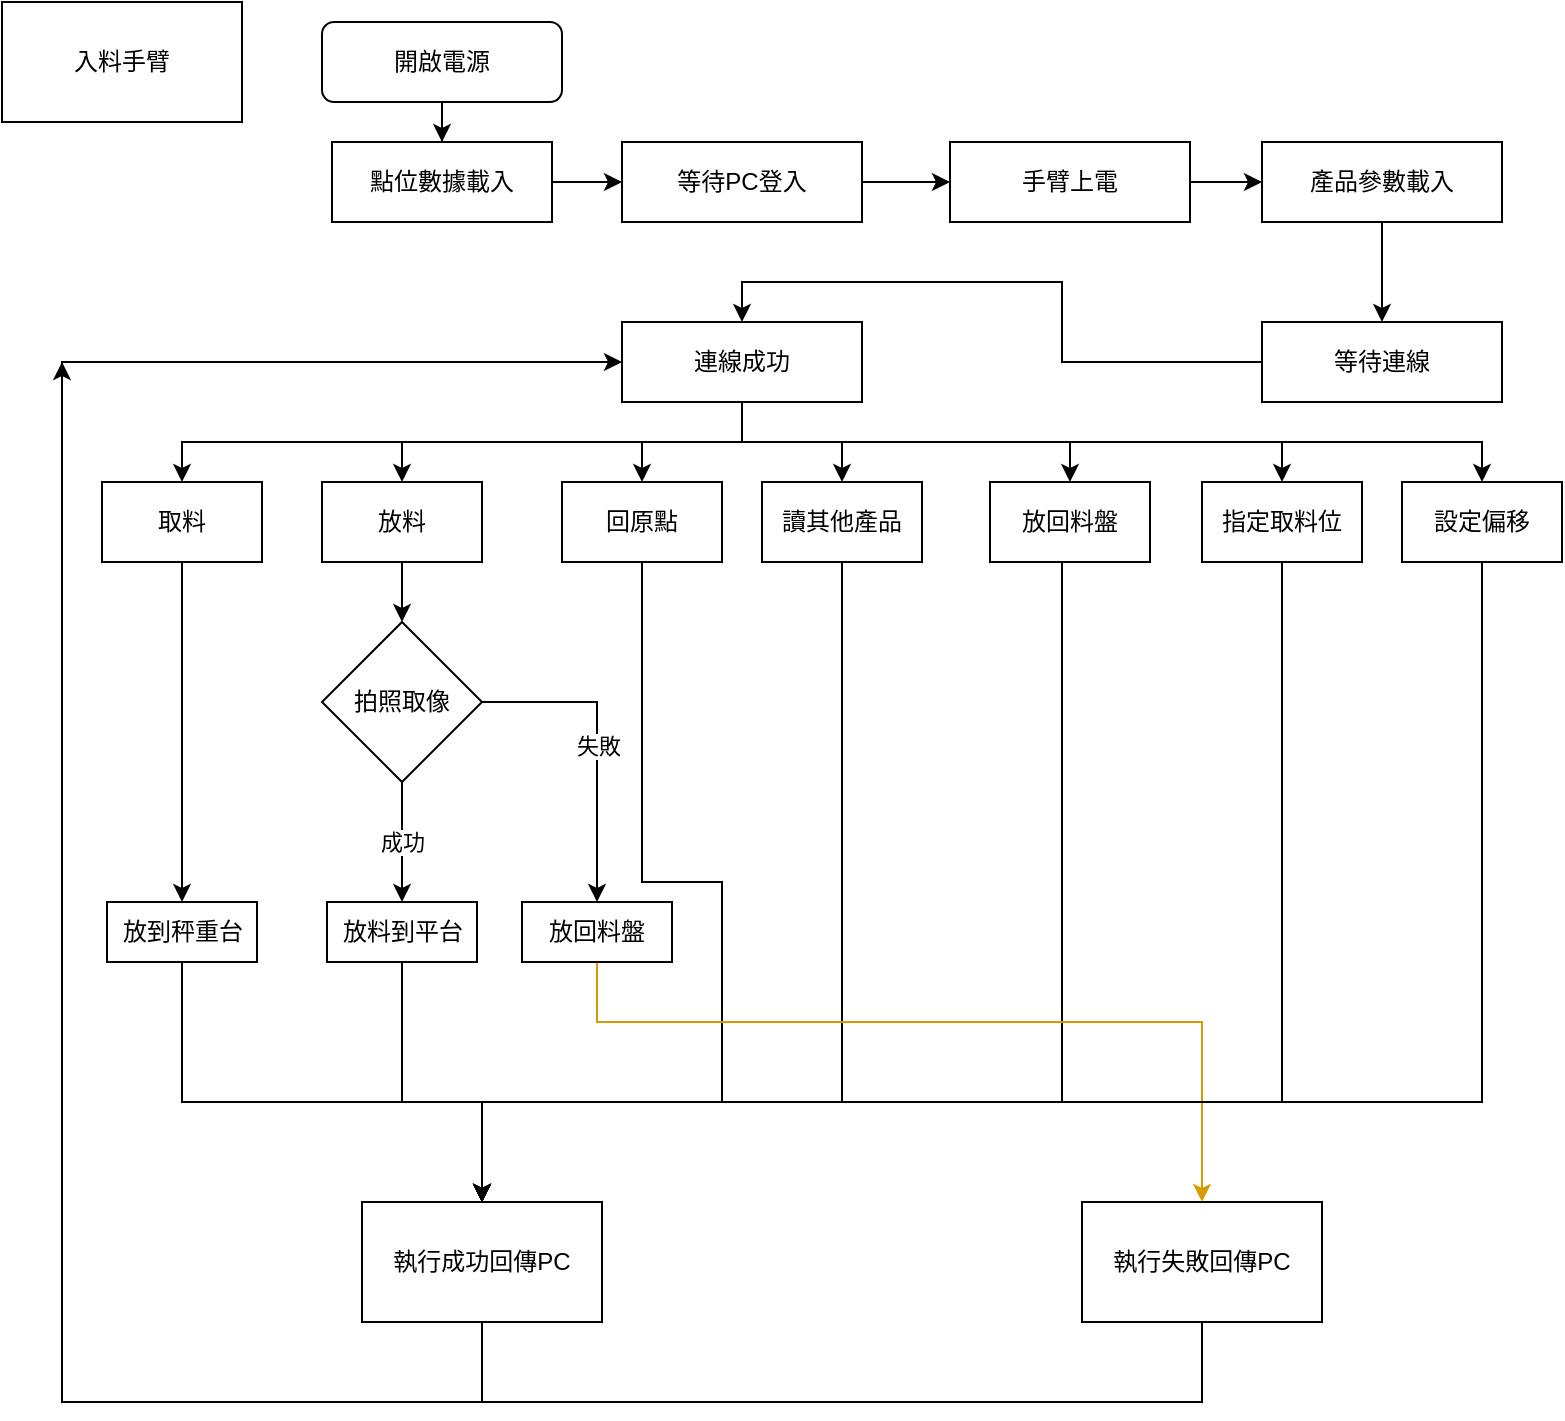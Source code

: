 <mxfile version="23.1.8" type="github">
  <diagram id="C5RBs43oDa-KdzZeNtuy" name="Page-1">
    <mxGraphModel dx="1050" dy="530" grid="1" gridSize="10" guides="1" tooltips="1" connect="1" arrows="1" fold="1" page="1" pageScale="1" pageWidth="827" pageHeight="1169" math="0" shadow="0">
      <root>
        <mxCell id="WIyWlLk6GJQsqaUBKTNV-0" />
        <mxCell id="WIyWlLk6GJQsqaUBKTNV-1" parent="WIyWlLk6GJQsqaUBKTNV-0" />
        <mxCell id="h3wy3HksXLd2l_CeTm2d-72" style="edgeStyle=orthogonalEdgeStyle;rounded=0;orthogonalLoop=1;jettySize=auto;html=1;entryX=0.5;entryY=0;entryDx=0;entryDy=0;" parent="WIyWlLk6GJQsqaUBKTNV-1" source="WIyWlLk6GJQsqaUBKTNV-3" target="h3wy3HksXLd2l_CeTm2d-71" edge="1">
          <mxGeometry relative="1" as="geometry" />
        </mxCell>
        <mxCell id="WIyWlLk6GJQsqaUBKTNV-3" value="開啟電源" style="rounded=1;whiteSpace=wrap;html=1;fontSize=12;glass=0;strokeWidth=1;shadow=0;" parent="WIyWlLk6GJQsqaUBKTNV-1" vertex="1">
          <mxGeometry x="160" y="10" width="120" height="40" as="geometry" />
        </mxCell>
        <mxCell id="h3wy3HksXLd2l_CeTm2d-15" value="" style="edgeStyle=orthogonalEdgeStyle;rounded=0;orthogonalLoop=1;jettySize=auto;html=1;" parent="WIyWlLk6GJQsqaUBKTNV-1" source="h3wy3HksXLd2l_CeTm2d-0" target="h3wy3HksXLd2l_CeTm2d-13" edge="1">
          <mxGeometry relative="1" as="geometry" />
        </mxCell>
        <mxCell id="h3wy3HksXLd2l_CeTm2d-0" value="等待PC登入" style="rounded=0;whiteSpace=wrap;html=1;" parent="WIyWlLk6GJQsqaUBKTNV-1" vertex="1">
          <mxGeometry x="310" y="70" width="120" height="40" as="geometry" />
        </mxCell>
        <mxCell id="h3wy3HksXLd2l_CeTm2d-69" value="" style="edgeStyle=orthogonalEdgeStyle;rounded=0;orthogonalLoop=1;jettySize=auto;html=1;" parent="WIyWlLk6GJQsqaUBKTNV-1" source="h3wy3HksXLd2l_CeTm2d-13" target="h3wy3HksXLd2l_CeTm2d-68" edge="1">
          <mxGeometry relative="1" as="geometry" />
        </mxCell>
        <mxCell id="h3wy3HksXLd2l_CeTm2d-13" value="手臂上電" style="rounded=0;whiteSpace=wrap;html=1;" parent="WIyWlLk6GJQsqaUBKTNV-1" vertex="1">
          <mxGeometry x="474" y="70" width="120" height="40" as="geometry" />
        </mxCell>
        <mxCell id="t9_P3x3vjHC5aABz5pYT-3" style="edgeStyle=orthogonalEdgeStyle;rounded=0;orthogonalLoop=1;jettySize=auto;html=1;entryX=0.5;entryY=0;entryDx=0;entryDy=0;" parent="WIyWlLk6GJQsqaUBKTNV-1" source="h3wy3HksXLd2l_CeTm2d-68" target="t9_P3x3vjHC5aABz5pYT-1" edge="1">
          <mxGeometry relative="1" as="geometry" />
        </mxCell>
        <mxCell id="h3wy3HksXLd2l_CeTm2d-68" value="產品參數載入" style="rounded=0;whiteSpace=wrap;html=1;" parent="WIyWlLk6GJQsqaUBKTNV-1" vertex="1">
          <mxGeometry x="630" y="70" width="120" height="40" as="geometry" />
        </mxCell>
        <mxCell id="t9_P3x3vjHC5aABz5pYT-0" style="edgeStyle=orthogonalEdgeStyle;rounded=0;orthogonalLoop=1;jettySize=auto;html=1;entryX=0;entryY=0.5;entryDx=0;entryDy=0;" parent="WIyWlLk6GJQsqaUBKTNV-1" source="h3wy3HksXLd2l_CeTm2d-71" target="h3wy3HksXLd2l_CeTm2d-0" edge="1">
          <mxGeometry relative="1" as="geometry" />
        </mxCell>
        <mxCell id="h3wy3HksXLd2l_CeTm2d-71" value="點位數據載入" style="rounded=0;whiteSpace=wrap;html=1;" parent="WIyWlLk6GJQsqaUBKTNV-1" vertex="1">
          <mxGeometry x="165" y="70" width="110" height="40" as="geometry" />
        </mxCell>
        <mxCell id="MqYh8-qySRi6QhNfX3zY-9" style="edgeStyle=orthogonalEdgeStyle;rounded=0;orthogonalLoop=1;jettySize=auto;html=1;entryX=0.5;entryY=0;entryDx=0;entryDy=0;" edge="1" parent="WIyWlLk6GJQsqaUBKTNV-1" source="h3wy3HksXLd2l_CeTm2d-80" target="MqYh8-qySRi6QhNfX3zY-1">
          <mxGeometry relative="1" as="geometry">
            <mxPoint x="360" y="220" as="targetPoint" />
            <Array as="points">
              <mxPoint x="370" y="220" />
              <mxPoint x="90" y="220" />
            </Array>
          </mxGeometry>
        </mxCell>
        <mxCell id="MqYh8-qySRi6QhNfX3zY-10" style="edgeStyle=orthogonalEdgeStyle;rounded=0;orthogonalLoop=1;jettySize=auto;html=1;entryX=0.5;entryY=0;entryDx=0;entryDy=0;" edge="1" parent="WIyWlLk6GJQsqaUBKTNV-1" source="h3wy3HksXLd2l_CeTm2d-80" target="MqYh8-qySRi6QhNfX3zY-2">
          <mxGeometry relative="1" as="geometry">
            <Array as="points">
              <mxPoint x="370" y="220" />
              <mxPoint x="200" y="220" />
            </Array>
          </mxGeometry>
        </mxCell>
        <mxCell id="MqYh8-qySRi6QhNfX3zY-11" style="edgeStyle=orthogonalEdgeStyle;rounded=0;orthogonalLoop=1;jettySize=auto;html=1;exitX=0.5;exitY=1;exitDx=0;exitDy=0;entryX=0.5;entryY=0;entryDx=0;entryDy=0;" edge="1" parent="WIyWlLk6GJQsqaUBKTNV-1" source="h3wy3HksXLd2l_CeTm2d-80" target="MqYh8-qySRi6QhNfX3zY-3">
          <mxGeometry relative="1" as="geometry" />
        </mxCell>
        <mxCell id="MqYh8-qySRi6QhNfX3zY-12" style="edgeStyle=orthogonalEdgeStyle;rounded=0;orthogonalLoop=1;jettySize=auto;html=1;entryX=0.5;entryY=0;entryDx=0;entryDy=0;" edge="1" parent="WIyWlLk6GJQsqaUBKTNV-1" source="h3wy3HksXLd2l_CeTm2d-80" target="MqYh8-qySRi6QhNfX3zY-4">
          <mxGeometry relative="1" as="geometry" />
        </mxCell>
        <mxCell id="MqYh8-qySRi6QhNfX3zY-13" style="edgeStyle=orthogonalEdgeStyle;rounded=0;orthogonalLoop=1;jettySize=auto;html=1;entryX=0.5;entryY=0;entryDx=0;entryDy=0;" edge="1" parent="WIyWlLk6GJQsqaUBKTNV-1" source="h3wy3HksXLd2l_CeTm2d-80" target="MqYh8-qySRi6QhNfX3zY-6">
          <mxGeometry relative="1" as="geometry">
            <Array as="points">
              <mxPoint x="370" y="220" />
              <mxPoint x="534" y="220" />
            </Array>
          </mxGeometry>
        </mxCell>
        <mxCell id="MqYh8-qySRi6QhNfX3zY-14" style="edgeStyle=orthogonalEdgeStyle;rounded=0;orthogonalLoop=1;jettySize=auto;html=1;entryX=0.5;entryY=0;entryDx=0;entryDy=0;" edge="1" parent="WIyWlLk6GJQsqaUBKTNV-1" source="h3wy3HksXLd2l_CeTm2d-80" target="MqYh8-qySRi6QhNfX3zY-7">
          <mxGeometry relative="1" as="geometry">
            <Array as="points">
              <mxPoint x="370" y="220" />
              <mxPoint x="640" y="220" />
            </Array>
          </mxGeometry>
        </mxCell>
        <mxCell id="MqYh8-qySRi6QhNfX3zY-42" style="edgeStyle=orthogonalEdgeStyle;rounded=0;orthogonalLoop=1;jettySize=auto;html=1;" edge="1" parent="WIyWlLk6GJQsqaUBKTNV-1" source="h3wy3HksXLd2l_CeTm2d-80" target="MqYh8-qySRi6QhNfX3zY-41">
          <mxGeometry relative="1" as="geometry">
            <Array as="points">
              <mxPoint x="370" y="220" />
              <mxPoint x="740" y="220" />
            </Array>
          </mxGeometry>
        </mxCell>
        <mxCell id="h3wy3HksXLd2l_CeTm2d-80" value="連線成功" style="rounded=0;whiteSpace=wrap;html=1;" parent="WIyWlLk6GJQsqaUBKTNV-1" vertex="1">
          <mxGeometry x="310" y="160" width="120" height="40" as="geometry" />
        </mxCell>
        <mxCell id="MqYh8-qySRi6QhNfX3zY-15" style="edgeStyle=orthogonalEdgeStyle;rounded=0;orthogonalLoop=1;jettySize=auto;html=1;entryX=0.5;entryY=0;entryDx=0;entryDy=0;" edge="1" parent="WIyWlLk6GJQsqaUBKTNV-1" source="t9_P3x3vjHC5aABz5pYT-1" target="h3wy3HksXLd2l_CeTm2d-80">
          <mxGeometry relative="1" as="geometry">
            <Array as="points">
              <mxPoint x="530" y="180" />
              <mxPoint x="530" y="140" />
              <mxPoint x="370" y="140" />
            </Array>
          </mxGeometry>
        </mxCell>
        <mxCell id="t9_P3x3vjHC5aABz5pYT-1" value="等待連線" style="rounded=0;whiteSpace=wrap;html=1;" parent="WIyWlLk6GJQsqaUBKTNV-1" vertex="1">
          <mxGeometry x="630" y="160" width="120" height="40" as="geometry" />
        </mxCell>
        <mxCell id="MqYh8-qySRi6QhNfX3zY-0" value="入料手臂" style="rounded=0;whiteSpace=wrap;html=1;" vertex="1" parent="WIyWlLk6GJQsqaUBKTNV-1">
          <mxGeometry width="120" height="60" as="geometry" />
        </mxCell>
        <mxCell id="MqYh8-qySRi6QhNfX3zY-38" style="edgeStyle=orthogonalEdgeStyle;rounded=0;orthogonalLoop=1;jettySize=auto;html=1;" edge="1" parent="WIyWlLk6GJQsqaUBKTNV-1" source="MqYh8-qySRi6QhNfX3zY-1" target="MqYh8-qySRi6QhNfX3zY-37">
          <mxGeometry relative="1" as="geometry" />
        </mxCell>
        <mxCell id="MqYh8-qySRi6QhNfX3zY-1" value="取料" style="rounded=0;whiteSpace=wrap;html=1;" vertex="1" parent="WIyWlLk6GJQsqaUBKTNV-1">
          <mxGeometry x="50" y="240" width="80" height="40" as="geometry" />
        </mxCell>
        <mxCell id="MqYh8-qySRi6QhNfX3zY-18" style="edgeStyle=orthogonalEdgeStyle;rounded=0;orthogonalLoop=1;jettySize=auto;html=1;entryX=0.5;entryY=0;entryDx=0;entryDy=0;" edge="1" parent="WIyWlLk6GJQsqaUBKTNV-1" source="MqYh8-qySRi6QhNfX3zY-2" target="MqYh8-qySRi6QhNfX3zY-16">
          <mxGeometry relative="1" as="geometry" />
        </mxCell>
        <mxCell id="MqYh8-qySRi6QhNfX3zY-2" value="放料" style="rounded=0;whiteSpace=wrap;html=1;" vertex="1" parent="WIyWlLk6GJQsqaUBKTNV-1">
          <mxGeometry x="160" y="240" width="80" height="40" as="geometry" />
        </mxCell>
        <mxCell id="MqYh8-qySRi6QhNfX3zY-34" style="edgeStyle=orthogonalEdgeStyle;rounded=0;orthogonalLoop=1;jettySize=auto;html=1;entryX=0.5;entryY=0;entryDx=0;entryDy=0;" edge="1" parent="WIyWlLk6GJQsqaUBKTNV-1" source="MqYh8-qySRi6QhNfX3zY-3" target="MqYh8-qySRi6QhNfX3zY-21">
          <mxGeometry relative="1" as="geometry">
            <Array as="points">
              <mxPoint x="320" y="440" />
              <mxPoint x="360" y="440" />
              <mxPoint x="360" y="550" />
              <mxPoint x="240" y="550" />
            </Array>
          </mxGeometry>
        </mxCell>
        <mxCell id="MqYh8-qySRi6QhNfX3zY-3" value="回原點" style="rounded=0;whiteSpace=wrap;html=1;" vertex="1" parent="WIyWlLk6GJQsqaUBKTNV-1">
          <mxGeometry x="280" y="240" width="80" height="40" as="geometry" />
        </mxCell>
        <mxCell id="MqYh8-qySRi6QhNfX3zY-43" style="edgeStyle=orthogonalEdgeStyle;rounded=0;orthogonalLoop=1;jettySize=auto;html=1;entryX=0.5;entryY=0;entryDx=0;entryDy=0;" edge="1" parent="WIyWlLk6GJQsqaUBKTNV-1" source="MqYh8-qySRi6QhNfX3zY-4" target="MqYh8-qySRi6QhNfX3zY-21">
          <mxGeometry relative="1" as="geometry">
            <mxPoint x="420" y="550" as="targetPoint" />
            <Array as="points">
              <mxPoint x="420" y="550" />
              <mxPoint x="240" y="550" />
            </Array>
          </mxGeometry>
        </mxCell>
        <mxCell id="MqYh8-qySRi6QhNfX3zY-4" value="讀其他產品" style="rounded=0;whiteSpace=wrap;html=1;" vertex="1" parent="WIyWlLk6GJQsqaUBKTNV-1">
          <mxGeometry x="380" y="240" width="80" height="40" as="geometry" />
        </mxCell>
        <mxCell id="MqYh8-qySRi6QhNfX3zY-45" style="edgeStyle=orthogonalEdgeStyle;rounded=0;orthogonalLoop=1;jettySize=auto;html=1;" edge="1" parent="WIyWlLk6GJQsqaUBKTNV-1" source="MqYh8-qySRi6QhNfX3zY-6" target="MqYh8-qySRi6QhNfX3zY-21">
          <mxGeometry relative="1" as="geometry">
            <Array as="points">
              <mxPoint x="530" y="550" />
              <mxPoint x="240" y="550" />
            </Array>
          </mxGeometry>
        </mxCell>
        <mxCell id="MqYh8-qySRi6QhNfX3zY-6" value="放回料盤" style="rounded=0;whiteSpace=wrap;html=1;" vertex="1" parent="WIyWlLk6GJQsqaUBKTNV-1">
          <mxGeometry x="494" y="240" width="80" height="40" as="geometry" />
        </mxCell>
        <mxCell id="MqYh8-qySRi6QhNfX3zY-46" style="edgeStyle=orthogonalEdgeStyle;rounded=0;orthogonalLoop=1;jettySize=auto;html=1;entryX=0.5;entryY=0;entryDx=0;entryDy=0;" edge="1" parent="WIyWlLk6GJQsqaUBKTNV-1" source="MqYh8-qySRi6QhNfX3zY-7" target="MqYh8-qySRi6QhNfX3zY-21">
          <mxGeometry relative="1" as="geometry">
            <Array as="points">
              <mxPoint x="640" y="550" />
              <mxPoint x="240" y="550" />
            </Array>
          </mxGeometry>
        </mxCell>
        <mxCell id="MqYh8-qySRi6QhNfX3zY-7" value="指定取料位" style="rounded=0;whiteSpace=wrap;html=1;" vertex="1" parent="WIyWlLk6GJQsqaUBKTNV-1">
          <mxGeometry x="600" y="240" width="80" height="40" as="geometry" />
        </mxCell>
        <mxCell id="MqYh8-qySRi6QhNfX3zY-30" value="成功" style="edgeStyle=orthogonalEdgeStyle;rounded=0;orthogonalLoop=1;jettySize=auto;html=1;entryX=0.5;entryY=0;entryDx=0;entryDy=0;" edge="1" parent="WIyWlLk6GJQsqaUBKTNV-1" source="MqYh8-qySRi6QhNfX3zY-16" target="MqYh8-qySRi6QhNfX3zY-29">
          <mxGeometry relative="1" as="geometry" />
        </mxCell>
        <mxCell id="MqYh8-qySRi6QhNfX3zY-32" value="失敗" style="edgeStyle=orthogonalEdgeStyle;rounded=0;orthogonalLoop=1;jettySize=auto;html=1;entryX=0.5;entryY=0;entryDx=0;entryDy=0;" edge="1" parent="WIyWlLk6GJQsqaUBKTNV-1" source="MqYh8-qySRi6QhNfX3zY-16" target="MqYh8-qySRi6QhNfX3zY-31">
          <mxGeometry relative="1" as="geometry">
            <Array as="points">
              <mxPoint x="298" y="350" />
            </Array>
          </mxGeometry>
        </mxCell>
        <mxCell id="MqYh8-qySRi6QhNfX3zY-16" value="拍照取像" style="rhombus;whiteSpace=wrap;html=1;" vertex="1" parent="WIyWlLk6GJQsqaUBKTNV-1">
          <mxGeometry x="160" y="310" width="80" height="80" as="geometry" />
        </mxCell>
        <mxCell id="MqYh8-qySRi6QhNfX3zY-48" style="rounded=0;orthogonalLoop=1;jettySize=auto;html=1;entryX=0;entryY=0.5;entryDx=0;entryDy=0;elbow=vertical;edgeStyle=orthogonalEdgeStyle;" edge="1" parent="WIyWlLk6GJQsqaUBKTNV-1" source="MqYh8-qySRi6QhNfX3zY-21" target="h3wy3HksXLd2l_CeTm2d-80">
          <mxGeometry relative="1" as="geometry">
            <mxPoint x="30" y="170" as="targetPoint" />
            <Array as="points">
              <mxPoint x="240" y="700" />
              <mxPoint x="30" y="700" />
              <mxPoint x="30" y="180" />
            </Array>
          </mxGeometry>
        </mxCell>
        <mxCell id="MqYh8-qySRi6QhNfX3zY-21" value="執行成功回傳PC" style="rounded=0;whiteSpace=wrap;html=1;" vertex="1" parent="WIyWlLk6GJQsqaUBKTNV-1">
          <mxGeometry x="180" y="600" width="120" height="60" as="geometry" />
        </mxCell>
        <mxCell id="MqYh8-qySRi6QhNfX3zY-49" style="edgeStyle=orthogonalEdgeStyle;rounded=0;orthogonalLoop=1;jettySize=auto;html=1;" edge="1" parent="WIyWlLk6GJQsqaUBKTNV-1" source="MqYh8-qySRi6QhNfX3zY-28">
          <mxGeometry relative="1" as="geometry">
            <mxPoint x="30" y="180" as="targetPoint" />
            <Array as="points">
              <mxPoint x="600" y="700" />
            </Array>
          </mxGeometry>
        </mxCell>
        <mxCell id="MqYh8-qySRi6QhNfX3zY-28" value="執行失敗回傳PC" style="rounded=0;whiteSpace=wrap;html=1;" vertex="1" parent="WIyWlLk6GJQsqaUBKTNV-1">
          <mxGeometry x="540" y="600" width="120" height="60" as="geometry" />
        </mxCell>
        <mxCell id="MqYh8-qySRi6QhNfX3zY-35" style="edgeStyle=orthogonalEdgeStyle;rounded=0;orthogonalLoop=1;jettySize=auto;html=1;entryX=0.5;entryY=0;entryDx=0;entryDy=0;" edge="1" parent="WIyWlLk6GJQsqaUBKTNV-1" source="MqYh8-qySRi6QhNfX3zY-29" target="MqYh8-qySRi6QhNfX3zY-21">
          <mxGeometry relative="1" as="geometry">
            <Array as="points">
              <mxPoint x="200" y="550" />
              <mxPoint x="240" y="550" />
            </Array>
          </mxGeometry>
        </mxCell>
        <mxCell id="MqYh8-qySRi6QhNfX3zY-29" value="放料到平台" style="rounded=0;whiteSpace=wrap;html=1;" vertex="1" parent="WIyWlLk6GJQsqaUBKTNV-1">
          <mxGeometry x="162.5" y="450" width="75" height="30" as="geometry" />
        </mxCell>
        <mxCell id="MqYh8-qySRi6QhNfX3zY-33" style="edgeStyle=orthogonalEdgeStyle;rounded=0;orthogonalLoop=1;jettySize=auto;html=1;fillColor=#ffe6cc;strokeColor=#d79b00;" edge="1" parent="WIyWlLk6GJQsqaUBKTNV-1" source="MqYh8-qySRi6QhNfX3zY-31" target="MqYh8-qySRi6QhNfX3zY-28">
          <mxGeometry relative="1" as="geometry">
            <Array as="points">
              <mxPoint x="298" y="510" />
              <mxPoint x="600" y="510" />
            </Array>
          </mxGeometry>
        </mxCell>
        <mxCell id="MqYh8-qySRi6QhNfX3zY-31" value="放回料盤" style="rounded=0;whiteSpace=wrap;html=1;" vertex="1" parent="WIyWlLk6GJQsqaUBKTNV-1">
          <mxGeometry x="260" y="450" width="75" height="30" as="geometry" />
        </mxCell>
        <mxCell id="MqYh8-qySRi6QhNfX3zY-39" style="edgeStyle=orthogonalEdgeStyle;rounded=0;orthogonalLoop=1;jettySize=auto;html=1;entryX=0.5;entryY=0;entryDx=0;entryDy=0;" edge="1" parent="WIyWlLk6GJQsqaUBKTNV-1" source="MqYh8-qySRi6QhNfX3zY-37" target="MqYh8-qySRi6QhNfX3zY-21">
          <mxGeometry relative="1" as="geometry">
            <Array as="points">
              <mxPoint x="90" y="550" />
              <mxPoint x="240" y="550" />
            </Array>
          </mxGeometry>
        </mxCell>
        <mxCell id="MqYh8-qySRi6QhNfX3zY-37" value="放到秤重台" style="rounded=0;whiteSpace=wrap;html=1;" vertex="1" parent="WIyWlLk6GJQsqaUBKTNV-1">
          <mxGeometry x="52.5" y="450" width="75" height="30" as="geometry" />
        </mxCell>
        <mxCell id="MqYh8-qySRi6QhNfX3zY-47" style="edgeStyle=orthogonalEdgeStyle;rounded=0;orthogonalLoop=1;jettySize=auto;html=1;" edge="1" parent="WIyWlLk6GJQsqaUBKTNV-1" source="MqYh8-qySRi6QhNfX3zY-41" target="MqYh8-qySRi6QhNfX3zY-21">
          <mxGeometry relative="1" as="geometry">
            <Array as="points">
              <mxPoint x="740" y="550" />
              <mxPoint x="240" y="550" />
            </Array>
          </mxGeometry>
        </mxCell>
        <mxCell id="MqYh8-qySRi6QhNfX3zY-41" value="設定偏移" style="rounded=0;whiteSpace=wrap;html=1;" vertex="1" parent="WIyWlLk6GJQsqaUBKTNV-1">
          <mxGeometry x="700" y="240" width="80" height="40" as="geometry" />
        </mxCell>
      </root>
    </mxGraphModel>
  </diagram>
</mxfile>
